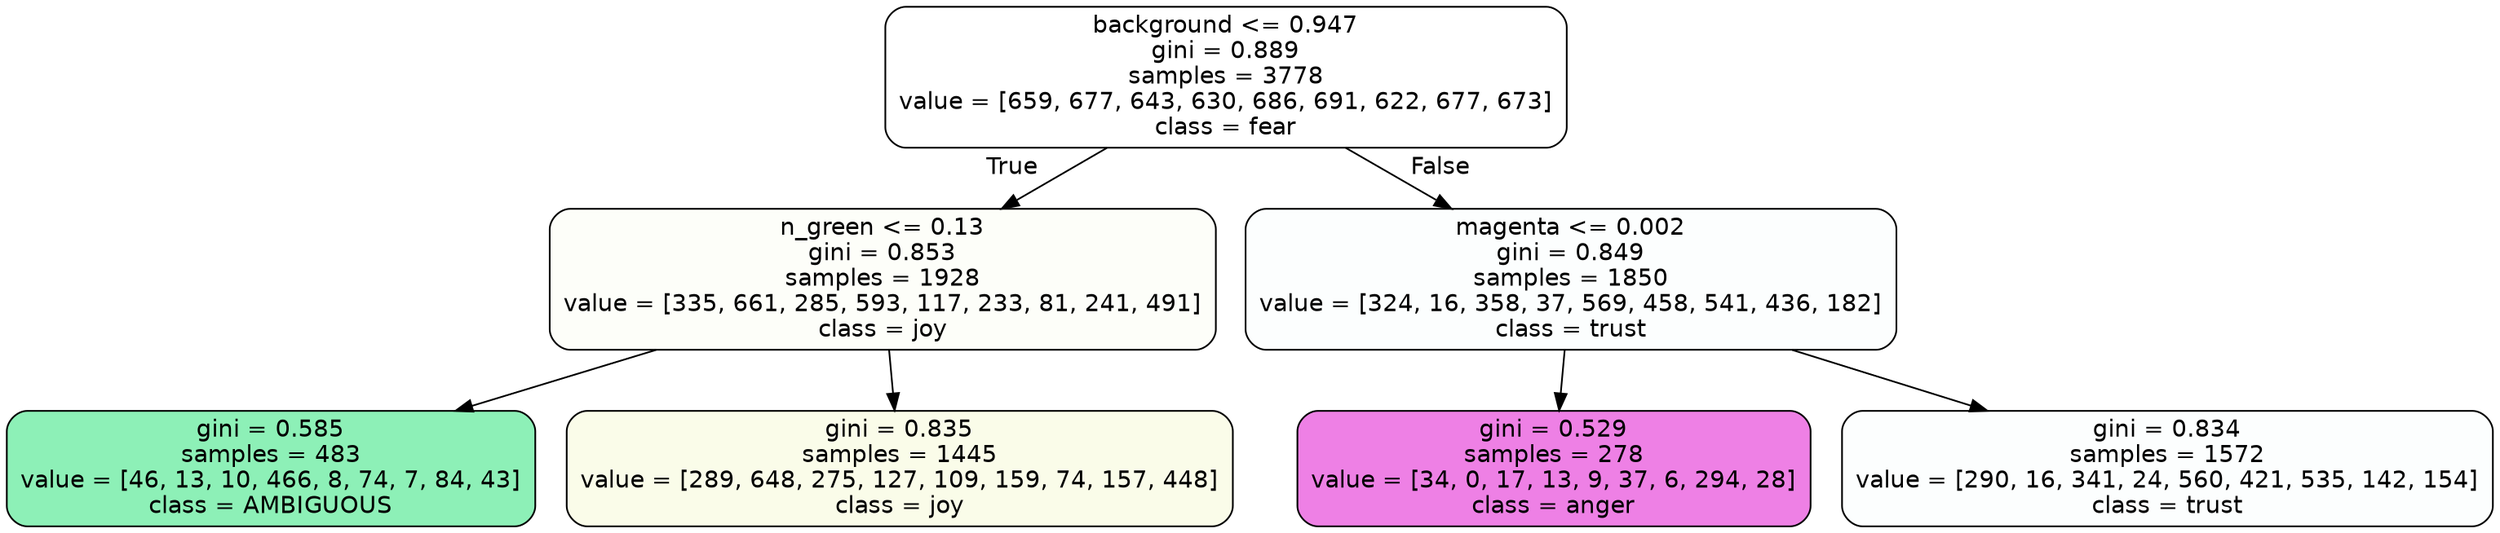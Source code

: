 digraph Tree {
node [shape=box, style="filled, rounded", color="black", fontname=helvetica] ;
edge [fontname=helvetica] ;
0 [label="background <= 0.947\ngini = 0.889\nsamples = 3778\nvalue = [659, 677, 643, 630, 686, 691, 622, 677, 673]\nclass = fear", fillcolor="#3964e500"] ;
1 [label="n_green <= 0.13\ngini = 0.853\nsamples = 1928\nvalue = [335, 661, 285, 593, 117, 233, 81, 241, 491]\nclass = joy", fillcolor="#d7e53907"] ;
0 -> 1 [labeldistance=2.5, labelangle=45, headlabel="True"] ;
2 [label="gini = 0.585\nsamples = 483\nvalue = [46, 13, 10, 466, 8, 74, 7, 84, 43]\nclass = AMBIGUOUS", fillcolor="#39e58192"] ;
1 -> 2 ;
3 [label="gini = 0.835\nsamples = 1445\nvalue = [289, 648, 275, 127, 109, 159, 74, 157, 448]\nclass = joy", fillcolor="#d7e5391c"] ;
1 -> 3 ;
4 [label="magenta <= 0.002\ngini = 0.849\nsamples = 1850\nvalue = [324, 16, 358, 37, 569, 458, 541, 436, 182]\nclass = trust", fillcolor="#39d7e503"] ;
0 -> 4 [labeldistance=2.5, labelangle=-45, headlabel="False"] ;
5 [label="gini = 0.529\nsamples = 278\nvalue = [34, 0, 17, 13, 9, 37, 6, 294, 28]\nclass = anger", fillcolor="#e539d7a3"] ;
4 -> 5 ;
6 [label="gini = 0.834\nsamples = 1572\nvalue = [290, 16, 341, 24, 560, 421, 535, 142, 154]\nclass = trust", fillcolor="#39d7e503"] ;
4 -> 6 ;
}